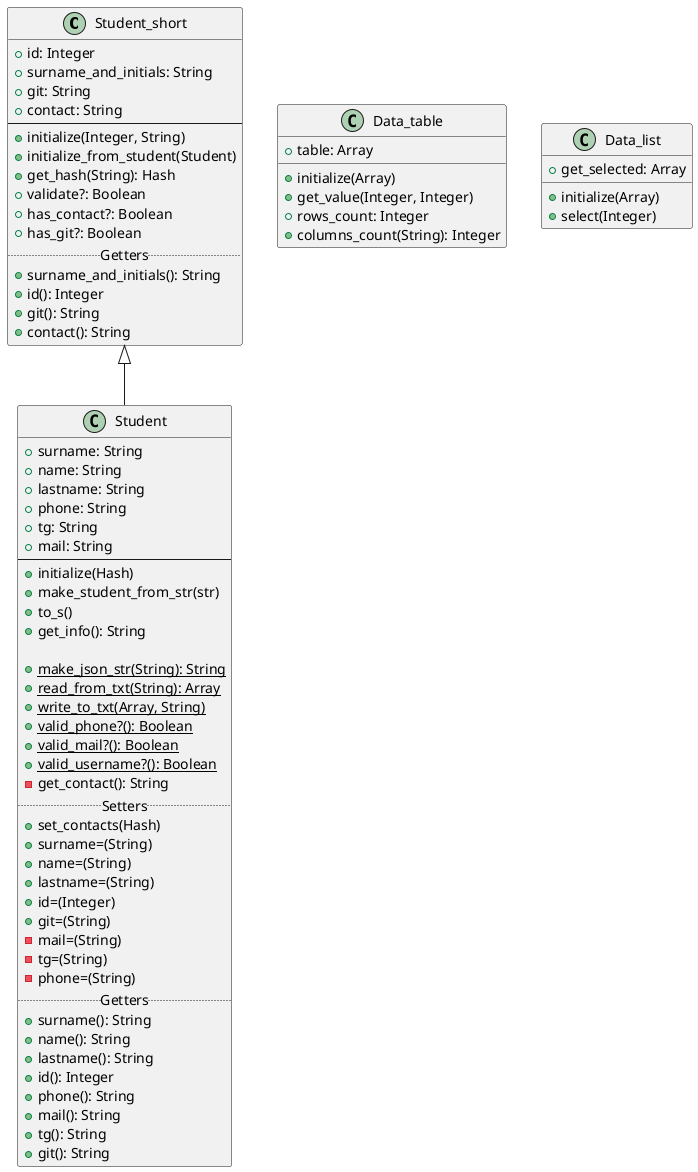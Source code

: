 @startuml
    Class Student_short
    {
    +id: Integer
    +surname_and_initials: String
    +git: String
    +contact: String
    --
    +initialize(Integer, String)
    +initialize_from_student(Student)
    +get_hash(String): Hash
    +validate?: Boolean
    +has_contact?: Boolean
    +has_git?: Boolean
    ..Getters..
    +surname_and_initials(): String
    +id(): Integer
    +git(): String
    +contact(): String
    }

    Class Student extends Student_short
    {
    +surname: String
    +name: String
    +lastname: String
    +phone: String
    +tg: String
    +mail: String
    --
    +initialize(Hash)
    +make_student_from_str(str)
    +to_s()
    +get_info(): String

    +{static}make_json_str(String): String
    +{static}read_from_txt(String): Array
    +{static}write_to_txt(Array, String)
    +{static}valid_phone?(): Boolean
    +{static}valid_mail?(): Boolean
    +{static}valid_username?(): Boolean
    -get_contact(): String
    .. Setters ..
    +set_contacts(Hash)
    +surname=(String)
    +name=(String)
    +lastname=(String)
    +id=(Integer)
    +git=(String)
    -mail=(String)
    -tg=(String)
    -phone=(String)
    .. Getters ..
    +surname(): String
    +name(): String
    +lastname(): String
    +id(): Integer
    +phone(): String
    +mail(): String
    +tg(): String
    +git(): String
    }
    class Data_table
    {
    +table: Array
    __
    +initialize(Array)
    +get_value(Integer, Integer)
    +rows_count: Integer
    +columns_count(String): Integer
    }
    class Data_list
    {
    +initialize(Array)
    +select(Integer)
    +get_selected: Array
    }
@enduml